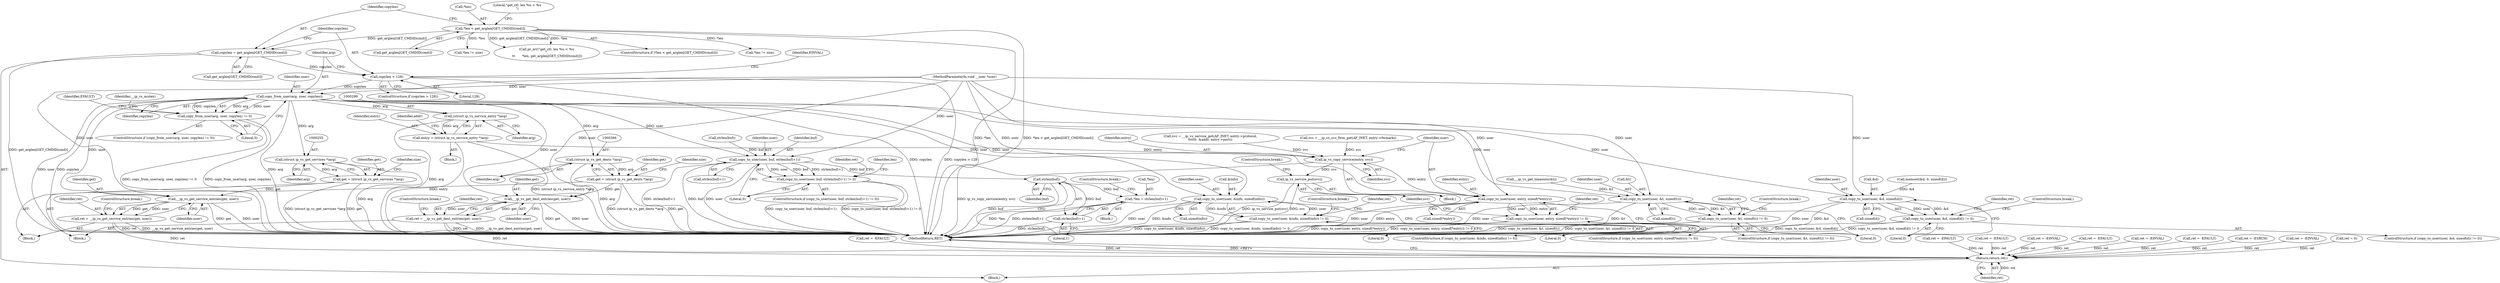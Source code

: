 digraph "0_linux_04bcef2a83f40c6db24222b27a52892cba39dffb@API" {
"1000157" [label="(Call,copylen > 128)"];
"1000150" [label="(Call,copylen = get_arglen[GET_CMDID(cmd)])"];
"1000131" [label="(Call,*len < get_arglen[GET_CMDID(cmd)])"];
"1000165" [label="(Call,copy_from_user(arg, user, copylen))"];
"1000164" [label="(Call,copy_from_user(arg, user, copylen) != 0)"];
"1000194" [label="(Call,copy_to_user(user, buf, strlen(buf)+1))"];
"1000193" [label="(Call,copy_to_user(user, buf, strlen(buf)+1) != 0)"];
"1000212" [label="(Call,strlen(buf))"];
"1000208" [label="(Call,*len = strlen(buf)+1)"];
"1000211" [label="(Call,strlen(buf)+1)"];
"1000236" [label="(Call,copy_to_user(user, &info, sizeof(info)))"];
"1000235" [label="(Call,copy_to_user(user, &info, sizeof(info)) != 0)"];
"1000254" [label="(Call,(struct ip_vs_get_services *)arg)"];
"1000252" [label="(Call,get = (struct ip_vs_get_services *)arg)"];
"1000287" [label="(Call,__ip_vs_get_service_entries(get, user))"];
"1000285" [label="(Call,ret = __ip_vs_get_service_entries(get, user))"];
"1000518" [label="(Return,return ret;)"];
"1000298" [label="(Call,(struct ip_vs_service_entry *)arg)"];
"1000296" [label="(Call,entry = (struct ip_vs_service_entry *)arg)"];
"1000335" [label="(Call,ip_vs_copy_service(entry, svc))"];
"1000340" [label="(Call,copy_to_user(user, entry, sizeof(*entry)))"];
"1000339" [label="(Call,copy_to_user(user, entry, sizeof(*entry)) != 0)"];
"1000351" [label="(Call,ip_vs_service_put(svc))"];
"1000365" [label="(Call,(struct ip_vs_get_dests *)arg)"];
"1000363" [label="(Call,get = (struct ip_vs_get_dests *)arg)"];
"1000398" [label="(Call,__ip_vs_get_dest_entries(get, user))"];
"1000396" [label="(Call,ret = __ip_vs_get_dest_entries(get, user))"];
"1000410" [label="(Call,copy_to_user(user, &t, sizeof(t)))"];
"1000409" [label="(Call,copy_to_user(user, &t, sizeof(t)) != 0)"];
"1000497" [label="(Call,copy_to_user(user, &d, sizeof(d)))"];
"1000496" [label="(Call,copy_to_user(user, &d, sizeof(d)) != 0)"];
"1000131" [label="(Call,*len < get_arglen[GET_CMDID(cmd)])"];
"1000405" [label="(Call,__ip_vs_get_timeouts(&t))"];
"1000396" [label="(Call,ret = __ip_vs_get_dest_entries(get, user))"];
"1000209" [label="(Call,*len)"];
"1000286" [label="(Identifier,ret)"];
"1000336" [label="(Identifier,entry)"];
"1000235" [label="(Call,copy_to_user(user, &info, sizeof(info)) != 0)"];
"1000401" [label="(ControlStructure,break;)"];
"1000234" [label="(ControlStructure,if (copy_to_user(user, &info, sizeof(info)) != 0))"];
"1000296" [label="(Call,entry = (struct ip_vs_service_entry *)arg)"];
"1000499" [label="(Call,&d)"];
"1000358" [label="(ControlStructure,break;)"];
"1000213" [label="(Identifier,buf)"];
"1000243" [label="(Call,ret = -EFAULT)"];
"1000237" [label="(Identifier,user)"];
"1000196" [label="(Identifier,buf)"];
"1000211" [label="(Call,strlen(buf)+1)"];
"1000367" [label="(Identifier,arg)"];
"1000197" [label="(Call,strlen(buf)+1)"];
"1000130" [label="(ControlStructure,if (*len < get_arglen[GET_CMDID(cmd)]))"];
"1000193" [label="(Call,copy_to_user(user, buf, strlen(buf)+1) != 0)"];
"1000411" [label="(Identifier,user)"];
"1000158" [label="(Identifier,copylen)"];
"1000519" [label="(Identifier,ret)"];
"1000236" [label="(Call,copy_to_user(user, &info, sizeof(info)))"];
"1000346" [label="(Literal,0)"];
"1000140" [label="(Literal,\"get_ctl: len %u < %u\n\")"];
"1000151" [label="(Identifier,copylen)"];
"1000270" [label="(Call,*len != size)"];
"1000360" [label="(Block,)"];
"1000247" [label="(ControlStructure,break;)"];
"1000414" [label="(Call,sizeof(t))"];
"1000408" [label="(ControlStructure,if (copy_to_user(user, &t, sizeof(t)) != 0))"];
"1000208" [label="(Call,*len = strlen(buf)+1)"];
"1000244" [label="(Identifier,ret)"];
"1000421" [label="(ControlStructure,break;)"];
"1000409" [label="(Call,copy_to_user(user, &t, sizeof(t)) != 0)"];
"1000298" [label="(Call,(struct ip_vs_service_entry *)arg)"];
"1000169" [label="(Literal,0)"];
"1000398" [label="(Call,__ip_vs_get_dest_entries(get, user))"];
"1000288" [label="(Identifier,get)"];
"1000297" [label="(Identifier,entry)"];
"1000334" [label="(Block,)"];
"1000397" [label="(Identifier,ret)"];
"1000198" [label="(Call,strlen(buf))"];
"1000167" [label="(Identifier,user)"];
"1000203" [label="(Call,ret = -EFAULT)"];
"1000285" [label="(Call,ret = __ip_vs_get_service_entries(get, user))"];
"1000105" [label="(Block,)"];
"1000425" [label="(Call,memset(&d, 0, sizeof(d)))"];
"1000343" [label="(Call,sizeof(*entry))"];
"1000501" [label="(Call,sizeof(d))"];
"1000337" [label="(Identifier,svc)"];
"1000347" [label="(Call,ret = -EFAULT)"];
"1000339" [label="(Call,copy_to_user(user, entry, sizeof(*entry)) != 0)"];
"1000520" [label="(MethodReturn,RET)"];
"1000253" [label="(Identifier,get)"];
"1000498" [label="(Identifier,user)"];
"1000212" [label="(Call,strlen(buf))"];
"1000184" [label="(Block,)"];
"1000335" [label="(Call,ip_vs_copy_service(entry, svc))"];
"1000399" [label="(Identifier,get)"];
"1000163" [label="(ControlStructure,if (copy_from_user(arg, user, copylen) != 0))"];
"1000510" [label="(Call,ret = -EINVAL)"];
"1000152" [label="(Call,get_arglen[GET_CMDID(cmd)])"];
"1000215" [label="(ControlStructure,break;)"];
"1000242" [label="(Literal,0)"];
"1000496" [label="(Call,copy_to_user(user, &d, sizeof(d)) != 0)"];
"1000340" [label="(Call,copy_to_user(user, entry, sizeof(*entry)))"];
"1000103" [label="(MethodParameterIn,void __user *user)"];
"1000132" [label="(Call,*len)"];
"1000504" [label="(Call,ret = -EFAULT)"];
"1000364" [label="(Identifier,get)"];
"1000150" [label="(Call,copylen = get_arglen[GET_CMDID(cmd)])"];
"1000365" [label="(Call,(struct ip_vs_get_dests *)arg)"];
"1000214" [label="(Literal,1)"];
"1000287" [label="(Call,__ip_vs_get_service_entries(get, user))"];
"1000256" [label="(Identifier,arg)"];
"1000303" [label="(Identifier,addr)"];
"1000195" [label="(Identifier,user)"];
"1000351" [label="(Call,ip_vs_service_put(svc))"];
"1000320" [label="(Call,svc = __ip_vs_service_get(AF_INET, entry->protocol,\n\t\t\t\t\t\t  &addr, entry->port))"];
"1000254" [label="(Call,(struct ip_vs_get_services *)arg)"];
"1000249" [label="(Block,)"];
"1000505" [label="(Identifier,ret)"];
"1000240" [label="(Call,sizeof(info))"];
"1000165" [label="(Call,copy_from_user(arg, user, copylen))"];
"1000156" [label="(ControlStructure,if (copylen > 128))"];
"1000312" [label="(Call,svc = __ip_vs_svc_fwm_get(AF_INET, entry->fwmark))"];
"1000166" [label="(Identifier,arg)"];
"1000134" [label="(Call,get_arglen[GET_CMDID(cmd)])"];
"1000172" [label="(Identifier,EFAULT)"];
"1000280" [label="(Call,ret = -EINVAL)"];
"1000412" [label="(Call,&t)"];
"1000418" [label="(Identifier,ret)"];
"1000162" [label="(Identifier,EINVAL)"];
"1000417" [label="(Call,ret = -EFAULT)"];
"1000300" [label="(Identifier,arg)"];
"1000508" [label="(ControlStructure,break;)"];
"1000381" [label="(Call,*len != size)"];
"1000363" [label="(Call,get = (struct ip_vs_get_dests *)arg)"];
"1000518" [label="(Return,return ret;)"];
"1000194" [label="(Call,copy_to_user(user, buf, strlen(buf)+1))"];
"1000400" [label="(Identifier,user)"];
"1000289" [label="(Identifier,user)"];
"1000354" [label="(Call,ret = -ESRCH)"];
"1000204" [label="(Identifier,ret)"];
"1000139" [label="(Call,pr_err(\"get_ctl: len %u < %u\n\",\n \t\t       *len, get_arglen[GET_CMDID(cmd)]))"];
"1000290" [label="(ControlStructure,break;)"];
"1000192" [label="(ControlStructure,if (copy_to_user(user, buf, strlen(buf)+1) != 0))"];
"1000201" [label="(Literal,0)"];
"1000176" [label="(Identifier,__ip_vs_mutex)"];
"1000338" [label="(ControlStructure,if (copy_to_user(user, entry, sizeof(*entry)) != 0))"];
"1000210" [label="(Identifier,len)"];
"1000410" [label="(Call,copy_to_user(user, &t, sizeof(t)))"];
"1000238" [label="(Call,&info)"];
"1000341" [label="(Identifier,user)"];
"1000252" [label="(Call,get = (struct ip_vs_get_services *)arg)"];
"1000391" [label="(Call,ret = -EINVAL)"];
"1000352" [label="(Identifier,svc)"];
"1000157" [label="(Call,copylen > 128)"];
"1000497" [label="(Call,copy_to_user(user, &d, sizeof(d)))"];
"1000348" [label="(Identifier,ret)"];
"1000503" [label="(Literal,0)"];
"1000159" [label="(Literal,128)"];
"1000342" [label="(Identifier,entry)"];
"1000416" [label="(Literal,0)"];
"1000292" [label="(Block,)"];
"1000168" [label="(Identifier,copylen)"];
"1000164" [label="(Call,copy_from_user(arg, user, copylen) != 0)"];
"1000369" [label="(Identifier,size)"];
"1000258" [label="(Identifier,size)"];
"1000495" [label="(ControlStructure,if (copy_to_user(user, &d, sizeof(d)) != 0))"];
"1000108" [label="(Call,ret = 0)"];
"1000157" -> "1000156"  [label="AST: "];
"1000157" -> "1000159"  [label="CFG: "];
"1000158" -> "1000157"  [label="AST: "];
"1000159" -> "1000157"  [label="AST: "];
"1000162" -> "1000157"  [label="CFG: "];
"1000166" -> "1000157"  [label="CFG: "];
"1000157" -> "1000520"  [label="DDG: copylen > 128"];
"1000157" -> "1000520"  [label="DDG: copylen"];
"1000150" -> "1000157"  [label="DDG: copylen"];
"1000157" -> "1000165"  [label="DDG: copylen"];
"1000150" -> "1000105"  [label="AST: "];
"1000150" -> "1000152"  [label="CFG: "];
"1000151" -> "1000150"  [label="AST: "];
"1000152" -> "1000150"  [label="AST: "];
"1000158" -> "1000150"  [label="CFG: "];
"1000150" -> "1000520"  [label="DDG: get_arglen[GET_CMDID(cmd)]"];
"1000131" -> "1000150"  [label="DDG: get_arglen[GET_CMDID(cmd)]"];
"1000131" -> "1000130"  [label="AST: "];
"1000131" -> "1000134"  [label="CFG: "];
"1000132" -> "1000131"  [label="AST: "];
"1000134" -> "1000131"  [label="AST: "];
"1000140" -> "1000131"  [label="CFG: "];
"1000151" -> "1000131"  [label="CFG: "];
"1000131" -> "1000520"  [label="DDG: *len"];
"1000131" -> "1000520"  [label="DDG: *len < get_arglen[GET_CMDID(cmd)]"];
"1000131" -> "1000139"  [label="DDG: *len"];
"1000131" -> "1000139"  [label="DDG: get_arglen[GET_CMDID(cmd)]"];
"1000131" -> "1000270"  [label="DDG: *len"];
"1000131" -> "1000381"  [label="DDG: *len"];
"1000165" -> "1000164"  [label="AST: "];
"1000165" -> "1000168"  [label="CFG: "];
"1000166" -> "1000165"  [label="AST: "];
"1000167" -> "1000165"  [label="AST: "];
"1000168" -> "1000165"  [label="AST: "];
"1000169" -> "1000165"  [label="CFG: "];
"1000165" -> "1000520"  [label="DDG: copylen"];
"1000165" -> "1000520"  [label="DDG: arg"];
"1000165" -> "1000520"  [label="DDG: user"];
"1000165" -> "1000164"  [label="DDG: arg"];
"1000165" -> "1000164"  [label="DDG: user"];
"1000165" -> "1000164"  [label="DDG: copylen"];
"1000103" -> "1000165"  [label="DDG: user"];
"1000165" -> "1000194"  [label="DDG: user"];
"1000165" -> "1000236"  [label="DDG: user"];
"1000165" -> "1000254"  [label="DDG: arg"];
"1000165" -> "1000287"  [label="DDG: user"];
"1000165" -> "1000298"  [label="DDG: arg"];
"1000165" -> "1000340"  [label="DDG: user"];
"1000165" -> "1000365"  [label="DDG: arg"];
"1000165" -> "1000398"  [label="DDG: user"];
"1000165" -> "1000410"  [label="DDG: user"];
"1000165" -> "1000497"  [label="DDG: user"];
"1000164" -> "1000163"  [label="AST: "];
"1000164" -> "1000169"  [label="CFG: "];
"1000169" -> "1000164"  [label="AST: "];
"1000172" -> "1000164"  [label="CFG: "];
"1000176" -> "1000164"  [label="CFG: "];
"1000164" -> "1000520"  [label="DDG: copy_from_user(arg, user, copylen) != 0"];
"1000164" -> "1000520"  [label="DDG: copy_from_user(arg, user, copylen)"];
"1000194" -> "1000193"  [label="AST: "];
"1000194" -> "1000197"  [label="CFG: "];
"1000195" -> "1000194"  [label="AST: "];
"1000196" -> "1000194"  [label="AST: "];
"1000197" -> "1000194"  [label="AST: "];
"1000201" -> "1000194"  [label="CFG: "];
"1000194" -> "1000520"  [label="DDG: user"];
"1000194" -> "1000520"  [label="DDG: strlen(buf)+1"];
"1000194" -> "1000520"  [label="DDG: buf"];
"1000194" -> "1000193"  [label="DDG: user"];
"1000194" -> "1000193"  [label="DDG: buf"];
"1000194" -> "1000193"  [label="DDG: strlen(buf)+1"];
"1000103" -> "1000194"  [label="DDG: user"];
"1000198" -> "1000194"  [label="DDG: buf"];
"1000194" -> "1000212"  [label="DDG: buf"];
"1000193" -> "1000192"  [label="AST: "];
"1000193" -> "1000201"  [label="CFG: "];
"1000201" -> "1000193"  [label="AST: "];
"1000204" -> "1000193"  [label="CFG: "];
"1000210" -> "1000193"  [label="CFG: "];
"1000193" -> "1000520"  [label="DDG: copy_to_user(user, buf, strlen(buf)+1)"];
"1000193" -> "1000520"  [label="DDG: copy_to_user(user, buf, strlen(buf)+1) != 0"];
"1000212" -> "1000211"  [label="AST: "];
"1000212" -> "1000213"  [label="CFG: "];
"1000213" -> "1000212"  [label="AST: "];
"1000214" -> "1000212"  [label="CFG: "];
"1000212" -> "1000520"  [label="DDG: buf"];
"1000212" -> "1000208"  [label="DDG: buf"];
"1000212" -> "1000211"  [label="DDG: buf"];
"1000208" -> "1000184"  [label="AST: "];
"1000208" -> "1000211"  [label="CFG: "];
"1000209" -> "1000208"  [label="AST: "];
"1000211" -> "1000208"  [label="AST: "];
"1000215" -> "1000208"  [label="CFG: "];
"1000208" -> "1000520"  [label="DDG: *len"];
"1000208" -> "1000520"  [label="DDG: strlen(buf)+1"];
"1000211" -> "1000214"  [label="CFG: "];
"1000214" -> "1000211"  [label="AST: "];
"1000211" -> "1000520"  [label="DDG: strlen(buf)"];
"1000236" -> "1000235"  [label="AST: "];
"1000236" -> "1000240"  [label="CFG: "];
"1000237" -> "1000236"  [label="AST: "];
"1000238" -> "1000236"  [label="AST: "];
"1000240" -> "1000236"  [label="AST: "];
"1000242" -> "1000236"  [label="CFG: "];
"1000236" -> "1000520"  [label="DDG: user"];
"1000236" -> "1000520"  [label="DDG: &info"];
"1000236" -> "1000235"  [label="DDG: user"];
"1000236" -> "1000235"  [label="DDG: &info"];
"1000103" -> "1000236"  [label="DDG: user"];
"1000235" -> "1000234"  [label="AST: "];
"1000235" -> "1000242"  [label="CFG: "];
"1000242" -> "1000235"  [label="AST: "];
"1000244" -> "1000235"  [label="CFG: "];
"1000247" -> "1000235"  [label="CFG: "];
"1000235" -> "1000520"  [label="DDG: copy_to_user(user, &info, sizeof(info))"];
"1000235" -> "1000520"  [label="DDG: copy_to_user(user, &info, sizeof(info)) != 0"];
"1000254" -> "1000252"  [label="AST: "];
"1000254" -> "1000256"  [label="CFG: "];
"1000255" -> "1000254"  [label="AST: "];
"1000256" -> "1000254"  [label="AST: "];
"1000252" -> "1000254"  [label="CFG: "];
"1000254" -> "1000520"  [label="DDG: arg"];
"1000254" -> "1000252"  [label="DDG: arg"];
"1000252" -> "1000249"  [label="AST: "];
"1000253" -> "1000252"  [label="AST: "];
"1000258" -> "1000252"  [label="CFG: "];
"1000252" -> "1000520"  [label="DDG: get"];
"1000252" -> "1000520"  [label="DDG: (struct ip_vs_get_services *)arg"];
"1000252" -> "1000287"  [label="DDG: get"];
"1000287" -> "1000285"  [label="AST: "];
"1000287" -> "1000289"  [label="CFG: "];
"1000288" -> "1000287"  [label="AST: "];
"1000289" -> "1000287"  [label="AST: "];
"1000285" -> "1000287"  [label="CFG: "];
"1000287" -> "1000520"  [label="DDG: user"];
"1000287" -> "1000520"  [label="DDG: get"];
"1000287" -> "1000285"  [label="DDG: get"];
"1000287" -> "1000285"  [label="DDG: user"];
"1000103" -> "1000287"  [label="DDG: user"];
"1000285" -> "1000249"  [label="AST: "];
"1000286" -> "1000285"  [label="AST: "];
"1000290" -> "1000285"  [label="CFG: "];
"1000285" -> "1000520"  [label="DDG: ret"];
"1000285" -> "1000520"  [label="DDG: __ip_vs_get_service_entries(get, user)"];
"1000285" -> "1000518"  [label="DDG: ret"];
"1000518" -> "1000105"  [label="AST: "];
"1000518" -> "1000519"  [label="CFG: "];
"1000519" -> "1000518"  [label="AST: "];
"1000520" -> "1000518"  [label="CFG: "];
"1000518" -> "1000520"  [label="DDG: <RET>"];
"1000519" -> "1000518"  [label="DDG: ret"];
"1000396" -> "1000518"  [label="DDG: ret"];
"1000391" -> "1000518"  [label="DDG: ret"];
"1000510" -> "1000518"  [label="DDG: ret"];
"1000347" -> "1000518"  [label="DDG: ret"];
"1000417" -> "1000518"  [label="DDG: ret"];
"1000504" -> "1000518"  [label="DDG: ret"];
"1000280" -> "1000518"  [label="DDG: ret"];
"1000243" -> "1000518"  [label="DDG: ret"];
"1000354" -> "1000518"  [label="DDG: ret"];
"1000108" -> "1000518"  [label="DDG: ret"];
"1000203" -> "1000518"  [label="DDG: ret"];
"1000298" -> "1000296"  [label="AST: "];
"1000298" -> "1000300"  [label="CFG: "];
"1000299" -> "1000298"  [label="AST: "];
"1000300" -> "1000298"  [label="AST: "];
"1000296" -> "1000298"  [label="CFG: "];
"1000298" -> "1000520"  [label="DDG: arg"];
"1000298" -> "1000296"  [label="DDG: arg"];
"1000296" -> "1000292"  [label="AST: "];
"1000297" -> "1000296"  [label="AST: "];
"1000303" -> "1000296"  [label="CFG: "];
"1000296" -> "1000520"  [label="DDG: (struct ip_vs_service_entry *)arg"];
"1000296" -> "1000520"  [label="DDG: entry"];
"1000296" -> "1000335"  [label="DDG: entry"];
"1000335" -> "1000334"  [label="AST: "];
"1000335" -> "1000337"  [label="CFG: "];
"1000336" -> "1000335"  [label="AST: "];
"1000337" -> "1000335"  [label="AST: "];
"1000341" -> "1000335"  [label="CFG: "];
"1000335" -> "1000520"  [label="DDG: ip_vs_copy_service(entry, svc)"];
"1000312" -> "1000335"  [label="DDG: svc"];
"1000320" -> "1000335"  [label="DDG: svc"];
"1000335" -> "1000340"  [label="DDG: entry"];
"1000335" -> "1000351"  [label="DDG: svc"];
"1000340" -> "1000339"  [label="AST: "];
"1000340" -> "1000343"  [label="CFG: "];
"1000341" -> "1000340"  [label="AST: "];
"1000342" -> "1000340"  [label="AST: "];
"1000343" -> "1000340"  [label="AST: "];
"1000346" -> "1000340"  [label="CFG: "];
"1000340" -> "1000520"  [label="DDG: entry"];
"1000340" -> "1000520"  [label="DDG: user"];
"1000340" -> "1000339"  [label="DDG: user"];
"1000340" -> "1000339"  [label="DDG: entry"];
"1000103" -> "1000340"  [label="DDG: user"];
"1000339" -> "1000338"  [label="AST: "];
"1000339" -> "1000346"  [label="CFG: "];
"1000346" -> "1000339"  [label="AST: "];
"1000348" -> "1000339"  [label="CFG: "];
"1000352" -> "1000339"  [label="CFG: "];
"1000339" -> "1000520"  [label="DDG: copy_to_user(user, entry, sizeof(*entry)) != 0"];
"1000339" -> "1000520"  [label="DDG: copy_to_user(user, entry, sizeof(*entry))"];
"1000351" -> "1000334"  [label="AST: "];
"1000351" -> "1000352"  [label="CFG: "];
"1000352" -> "1000351"  [label="AST: "];
"1000358" -> "1000351"  [label="CFG: "];
"1000351" -> "1000520"  [label="DDG: ip_vs_service_put(svc)"];
"1000351" -> "1000520"  [label="DDG: svc"];
"1000365" -> "1000363"  [label="AST: "];
"1000365" -> "1000367"  [label="CFG: "];
"1000366" -> "1000365"  [label="AST: "];
"1000367" -> "1000365"  [label="AST: "];
"1000363" -> "1000365"  [label="CFG: "];
"1000365" -> "1000520"  [label="DDG: arg"];
"1000365" -> "1000363"  [label="DDG: arg"];
"1000363" -> "1000360"  [label="AST: "];
"1000364" -> "1000363"  [label="AST: "];
"1000369" -> "1000363"  [label="CFG: "];
"1000363" -> "1000520"  [label="DDG: (struct ip_vs_get_dests *)arg"];
"1000363" -> "1000520"  [label="DDG: get"];
"1000363" -> "1000398"  [label="DDG: get"];
"1000398" -> "1000396"  [label="AST: "];
"1000398" -> "1000400"  [label="CFG: "];
"1000399" -> "1000398"  [label="AST: "];
"1000400" -> "1000398"  [label="AST: "];
"1000396" -> "1000398"  [label="CFG: "];
"1000398" -> "1000520"  [label="DDG: user"];
"1000398" -> "1000520"  [label="DDG: get"];
"1000398" -> "1000396"  [label="DDG: get"];
"1000398" -> "1000396"  [label="DDG: user"];
"1000103" -> "1000398"  [label="DDG: user"];
"1000396" -> "1000360"  [label="AST: "];
"1000397" -> "1000396"  [label="AST: "];
"1000401" -> "1000396"  [label="CFG: "];
"1000396" -> "1000520"  [label="DDG: ret"];
"1000396" -> "1000520"  [label="DDG: __ip_vs_get_dest_entries(get, user)"];
"1000410" -> "1000409"  [label="AST: "];
"1000410" -> "1000414"  [label="CFG: "];
"1000411" -> "1000410"  [label="AST: "];
"1000412" -> "1000410"  [label="AST: "];
"1000414" -> "1000410"  [label="AST: "];
"1000416" -> "1000410"  [label="CFG: "];
"1000410" -> "1000520"  [label="DDG: user"];
"1000410" -> "1000520"  [label="DDG: &t"];
"1000410" -> "1000409"  [label="DDG: user"];
"1000410" -> "1000409"  [label="DDG: &t"];
"1000103" -> "1000410"  [label="DDG: user"];
"1000405" -> "1000410"  [label="DDG: &t"];
"1000409" -> "1000408"  [label="AST: "];
"1000409" -> "1000416"  [label="CFG: "];
"1000416" -> "1000409"  [label="AST: "];
"1000418" -> "1000409"  [label="CFG: "];
"1000421" -> "1000409"  [label="CFG: "];
"1000409" -> "1000520"  [label="DDG: copy_to_user(user, &t, sizeof(t)) != 0"];
"1000409" -> "1000520"  [label="DDG: copy_to_user(user, &t, sizeof(t))"];
"1000497" -> "1000496"  [label="AST: "];
"1000497" -> "1000501"  [label="CFG: "];
"1000498" -> "1000497"  [label="AST: "];
"1000499" -> "1000497"  [label="AST: "];
"1000501" -> "1000497"  [label="AST: "];
"1000503" -> "1000497"  [label="CFG: "];
"1000497" -> "1000520"  [label="DDG: user"];
"1000497" -> "1000520"  [label="DDG: &d"];
"1000497" -> "1000496"  [label="DDG: user"];
"1000497" -> "1000496"  [label="DDG: &d"];
"1000103" -> "1000497"  [label="DDG: user"];
"1000425" -> "1000497"  [label="DDG: &d"];
"1000496" -> "1000495"  [label="AST: "];
"1000496" -> "1000503"  [label="CFG: "];
"1000503" -> "1000496"  [label="AST: "];
"1000505" -> "1000496"  [label="CFG: "];
"1000508" -> "1000496"  [label="CFG: "];
"1000496" -> "1000520"  [label="DDG: copy_to_user(user, &d, sizeof(d)) != 0"];
"1000496" -> "1000520"  [label="DDG: copy_to_user(user, &d, sizeof(d))"];
}
